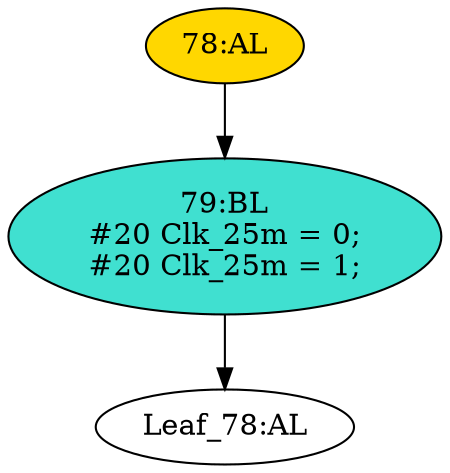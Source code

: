 strict digraph "" {
	node [label="\N"];
	"79:BL"	 [ast="<pyverilog.vparser.ast.Block object at 0x7fa9cb93c9d0>",
		fillcolor=turquoise,
		label="79:BL
#20 Clk_25m = 0;
#20 Clk_25m = 1;",
		statements="[<pyverilog.vparser.ast.BlockingSubstitution object at 0x7fa9cb93c510>, <pyverilog.vparser.ast.BlockingSubstitution object at 0x7fa9cb93c810>]",
		style=filled,
		typ=Block];
	"Leaf_78:AL"	 [def_var="['Clk_25m']",
		label="Leaf_78:AL"];
	"79:BL" -> "Leaf_78:AL"	 [cond="[]",
		lineno=None];
	"78:AL"	 [ast="<pyverilog.vparser.ast.Always object at 0x7fa9cc070a90>",
		clk_sens=False,
		fillcolor=gold,
		label="78:AL",
		sens="[]",
		statements="[]",
		style=filled,
		typ=Always,
		use_var="[]"];
	"78:AL" -> "79:BL"	 [cond="[]",
		lineno=None];
}
